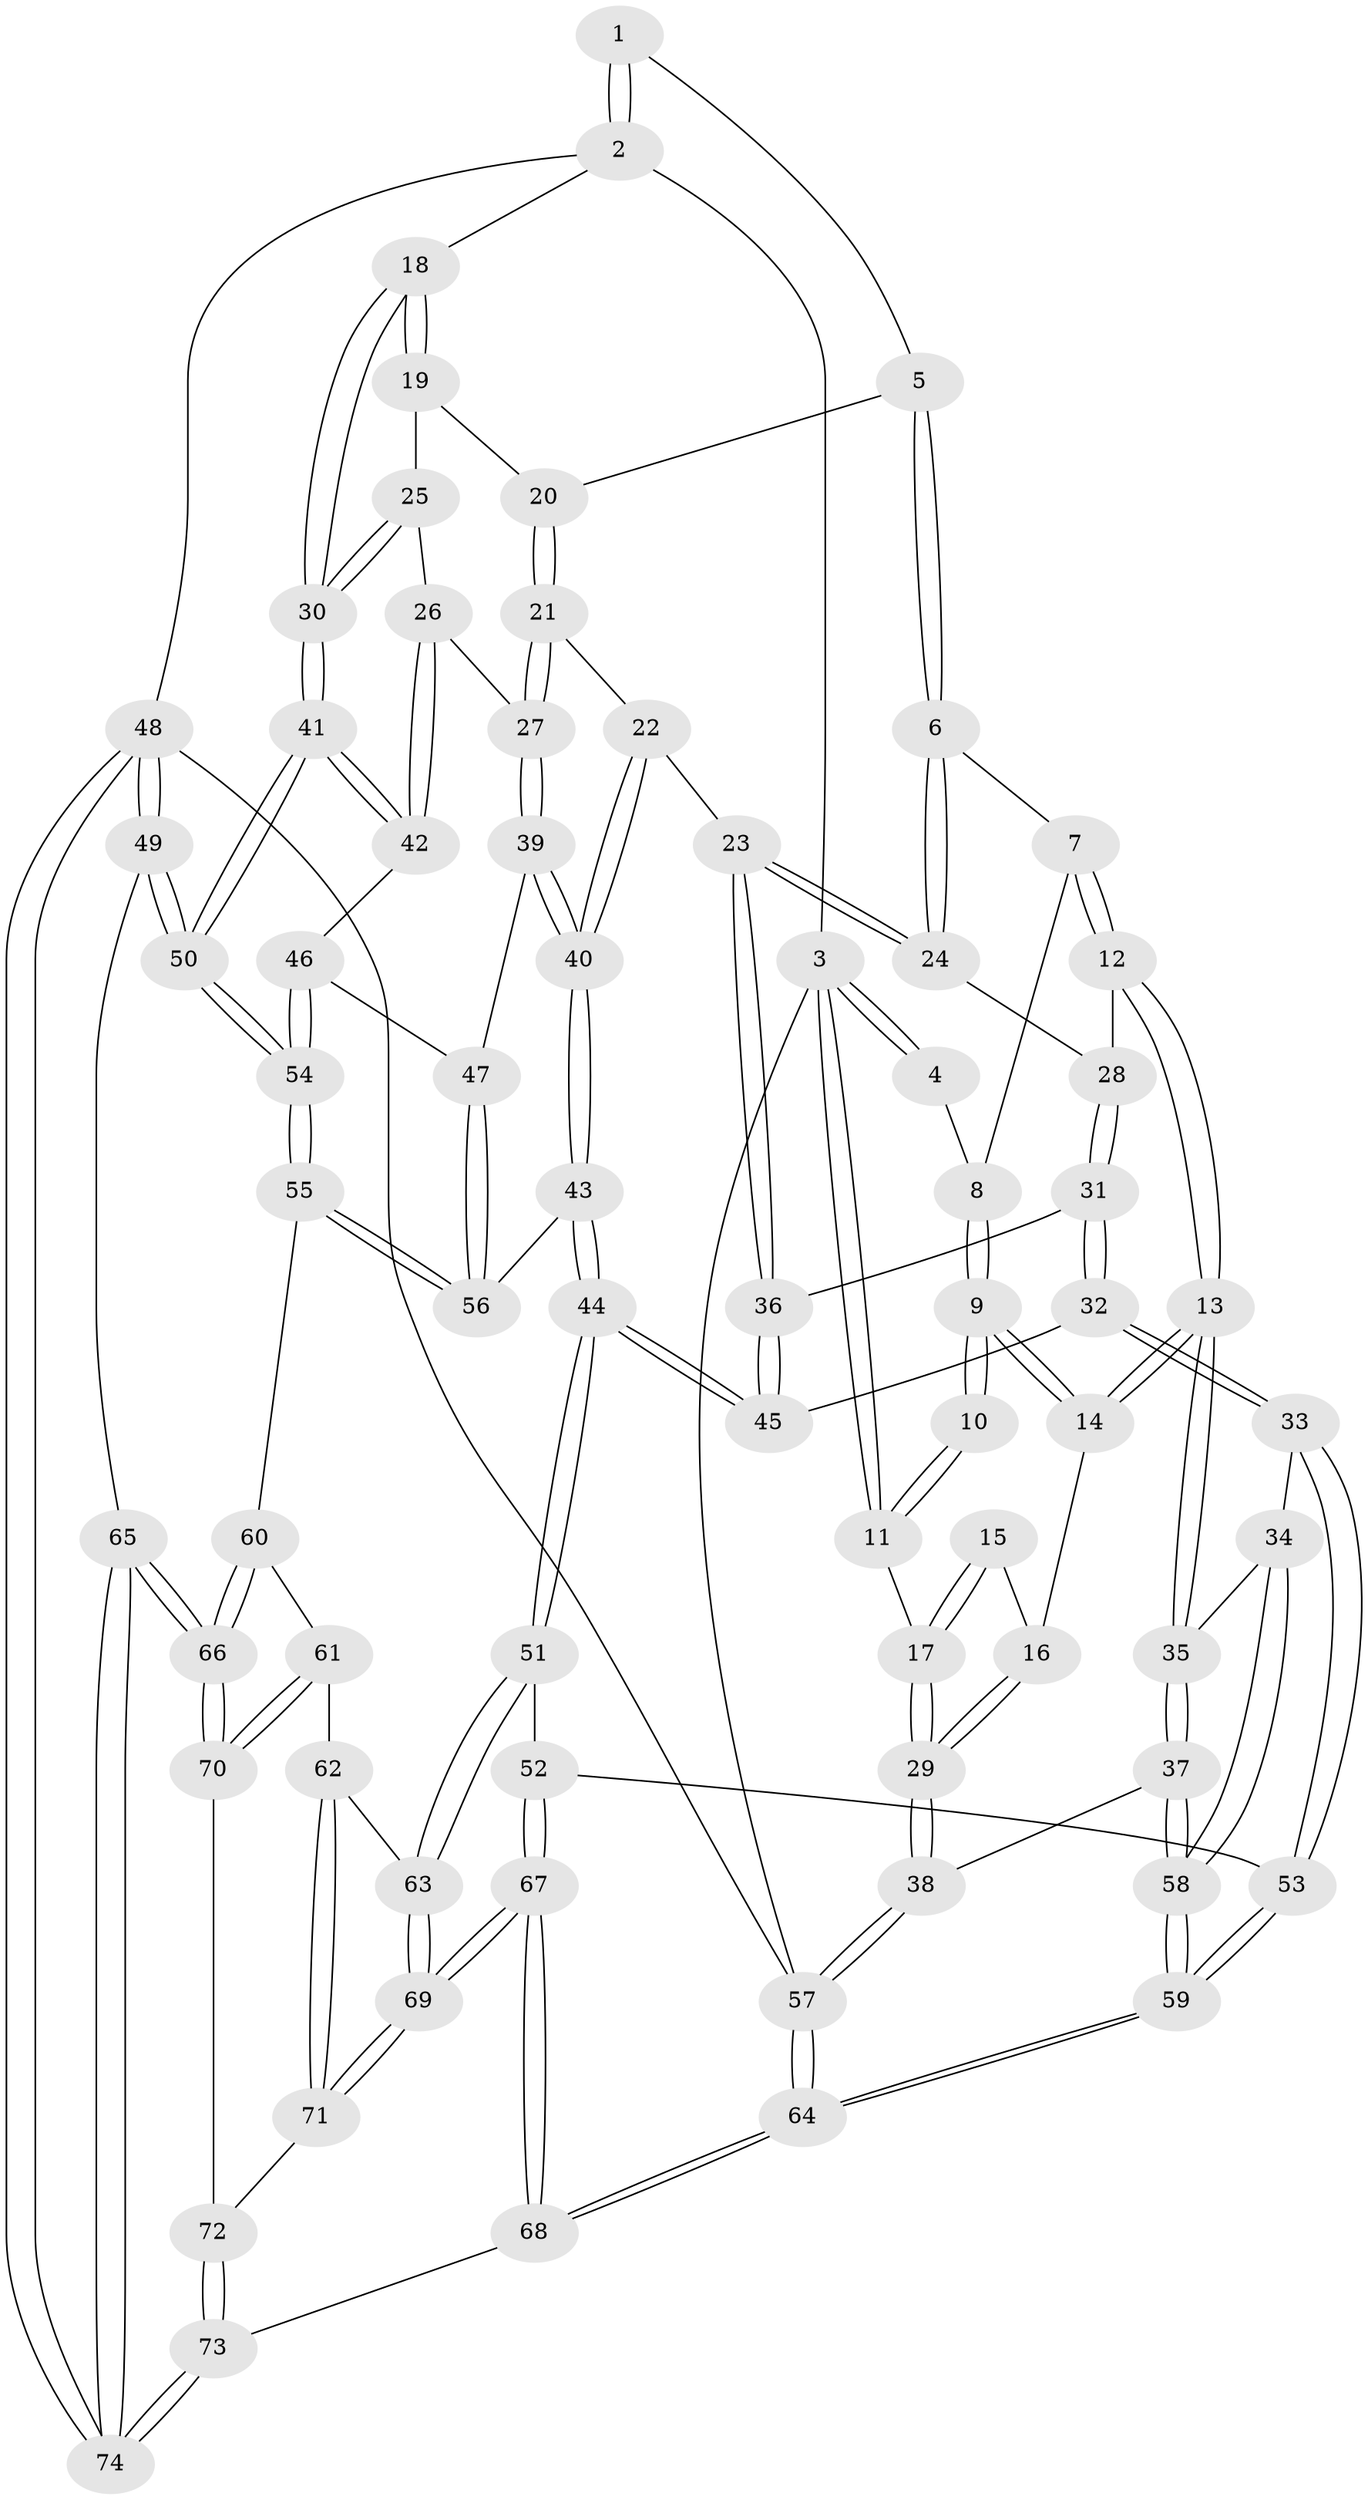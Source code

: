 // Generated by graph-tools (version 1.1) at 2025/03/03/09/25 03:03:29]
// undirected, 74 vertices, 182 edges
graph export_dot {
graph [start="1"]
  node [color=gray90,style=filled];
  1 [pos="+0.7489592807298672+0"];
  2 [pos="+1+0"];
  3 [pos="+0+0"];
  4 [pos="+0.31598495800386645+0"];
  5 [pos="+0.7312517120127443+0"];
  6 [pos="+0.5462969085163828+0.12557309059091712"];
  7 [pos="+0.3393284524977514+0"];
  8 [pos="+0.3163324573682136+0"];
  9 [pos="+0.2182413341343417+0.06475183074681662"];
  10 [pos="+0.02266972781093687+0.0302381847931661"];
  11 [pos="+0+0"];
  12 [pos="+0.4055699349488472+0.16538570777978454"];
  13 [pos="+0.25438648332387015+0.2374869556736368"];
  14 [pos="+0.20085477977467586+0.13201318006762186"];
  15 [pos="+0.07734834860673576+0.09574795496193161"];
  16 [pos="+0.15924590889192086+0.13689044436333553"];
  17 [pos="+0+0.2604105541158444"];
  18 [pos="+1+0"];
  19 [pos="+0.9348512791019359+0.11916605970646611"];
  20 [pos="+0.7397097423128027+0.005219801593050942"];
  21 [pos="+0.7606837093692593+0.19787856415845978"];
  22 [pos="+0.6535665848570441+0.23466536607767927"];
  23 [pos="+0.5809098258577681+0.23779597451349624"];
  24 [pos="+0.5391715884376718+0.14588640035534667"];
  25 [pos="+0.9169433712552734+0.18196815512126888"];
  26 [pos="+0.8197105147566293+0.2274155287603521"];
  27 [pos="+0.7814391230335573+0.21993609801417163"];
  28 [pos="+0.42172056684665016+0.1711996328961801"];
  29 [pos="+0+0.3097235790052078"];
  30 [pos="+1+0.37706856027756613"];
  31 [pos="+0.4498193125227872+0.2833552056387915"];
  32 [pos="+0.37144036531880453+0.35295733210103214"];
  33 [pos="+0.3084093092238385+0.3921831238998109"];
  34 [pos="+0.2569783600349738+0.36534075370820324"];
  35 [pos="+0.24547715233192813+0.3579147526837424"];
  36 [pos="+0.5546153179874725+0.29025902279249494"];
  37 [pos="+0.12841498953469968+0.39508426919442224"];
  38 [pos="+0+0.3823159686604837"];
  39 [pos="+0.747470143997315+0.3786755235352971"];
  40 [pos="+0.6889484364812989+0.41493304223998245"];
  41 [pos="+1+0.41225508130717103"];
  42 [pos="+0.8916536758214657+0.30658890775497555"];
  43 [pos="+0.6206051175286849+0.4790347208872203"];
  44 [pos="+0.6110185105678462+0.48238325701004947"];
  45 [pos="+0.566916125997989+0.3632054751396853"];
  46 [pos="+0.8226063477343626+0.3964829686188728"];
  47 [pos="+0.806095672840887+0.39761830893477607"];
  48 [pos="+1+1"];
  49 [pos="+1+0.7835048133035095"];
  50 [pos="+1+0.5397045919787621"];
  51 [pos="+0.5499253847966581+0.5585041799432698"];
  52 [pos="+0.4931190493101544+0.5746687709424972"];
  53 [pos="+0.4404864944339388+0.5727981462864054"];
  54 [pos="+1+0.5338576946911792"];
  55 [pos="+0.8417216459513539+0.5601026567460916"];
  56 [pos="+0.8259186413211139+0.5491037970088049"];
  57 [pos="+0+1"];
  58 [pos="+0.18781677836788285+0.7669157409512513"];
  59 [pos="+0.1915234260401063+0.8098234353218043"];
  60 [pos="+0.812544331801748+0.6099979794015431"];
  61 [pos="+0.6901915454558001+0.6781489421432002"];
  62 [pos="+0.6659576757331187+0.6739991341065569"];
  63 [pos="+0.6506675341121123+0.661533950452028"];
  64 [pos="+0+1"];
  65 [pos="+0.8609101809200375+0.809688675205355"];
  66 [pos="+0.8546107165706157+0.8043112094230278"];
  67 [pos="+0.5299980316639661+0.8324192595736917"];
  68 [pos="+0.47940318851928804+1"];
  69 [pos="+0.5645646750074901+0.8073316590077714"];
  70 [pos="+0.8516133658446325+0.8028384374688619"];
  71 [pos="+0.6586994751762638+0.7684640605986508"];
  72 [pos="+0.6711508125914036+0.8042236288749985"];
  73 [pos="+0.6044604565712335+1"];
  74 [pos="+0.6515545201925166+1"];
  1 -- 2;
  1 -- 2;
  1 -- 5;
  2 -- 3;
  2 -- 18;
  2 -- 48;
  3 -- 4;
  3 -- 4;
  3 -- 11;
  3 -- 11;
  3 -- 57;
  4 -- 8;
  5 -- 6;
  5 -- 6;
  5 -- 20;
  6 -- 7;
  6 -- 24;
  6 -- 24;
  7 -- 8;
  7 -- 12;
  7 -- 12;
  8 -- 9;
  8 -- 9;
  9 -- 10;
  9 -- 10;
  9 -- 14;
  9 -- 14;
  10 -- 11;
  10 -- 11;
  11 -- 17;
  12 -- 13;
  12 -- 13;
  12 -- 28;
  13 -- 14;
  13 -- 14;
  13 -- 35;
  13 -- 35;
  14 -- 16;
  15 -- 16;
  15 -- 17;
  15 -- 17;
  16 -- 29;
  16 -- 29;
  17 -- 29;
  17 -- 29;
  18 -- 19;
  18 -- 19;
  18 -- 30;
  18 -- 30;
  19 -- 20;
  19 -- 25;
  20 -- 21;
  20 -- 21;
  21 -- 22;
  21 -- 27;
  21 -- 27;
  22 -- 23;
  22 -- 40;
  22 -- 40;
  23 -- 24;
  23 -- 24;
  23 -- 36;
  23 -- 36;
  24 -- 28;
  25 -- 26;
  25 -- 30;
  25 -- 30;
  26 -- 27;
  26 -- 42;
  26 -- 42;
  27 -- 39;
  27 -- 39;
  28 -- 31;
  28 -- 31;
  29 -- 38;
  29 -- 38;
  30 -- 41;
  30 -- 41;
  31 -- 32;
  31 -- 32;
  31 -- 36;
  32 -- 33;
  32 -- 33;
  32 -- 45;
  33 -- 34;
  33 -- 53;
  33 -- 53;
  34 -- 35;
  34 -- 58;
  34 -- 58;
  35 -- 37;
  35 -- 37;
  36 -- 45;
  36 -- 45;
  37 -- 38;
  37 -- 58;
  37 -- 58;
  38 -- 57;
  38 -- 57;
  39 -- 40;
  39 -- 40;
  39 -- 47;
  40 -- 43;
  40 -- 43;
  41 -- 42;
  41 -- 42;
  41 -- 50;
  41 -- 50;
  42 -- 46;
  43 -- 44;
  43 -- 44;
  43 -- 56;
  44 -- 45;
  44 -- 45;
  44 -- 51;
  44 -- 51;
  46 -- 47;
  46 -- 54;
  46 -- 54;
  47 -- 56;
  47 -- 56;
  48 -- 49;
  48 -- 49;
  48 -- 74;
  48 -- 74;
  48 -- 57;
  49 -- 50;
  49 -- 50;
  49 -- 65;
  50 -- 54;
  50 -- 54;
  51 -- 52;
  51 -- 63;
  51 -- 63;
  52 -- 53;
  52 -- 67;
  52 -- 67;
  53 -- 59;
  53 -- 59;
  54 -- 55;
  54 -- 55;
  55 -- 56;
  55 -- 56;
  55 -- 60;
  57 -- 64;
  57 -- 64;
  58 -- 59;
  58 -- 59;
  59 -- 64;
  59 -- 64;
  60 -- 61;
  60 -- 66;
  60 -- 66;
  61 -- 62;
  61 -- 70;
  61 -- 70;
  62 -- 63;
  62 -- 71;
  62 -- 71;
  63 -- 69;
  63 -- 69;
  64 -- 68;
  64 -- 68;
  65 -- 66;
  65 -- 66;
  65 -- 74;
  65 -- 74;
  66 -- 70;
  66 -- 70;
  67 -- 68;
  67 -- 68;
  67 -- 69;
  67 -- 69;
  68 -- 73;
  69 -- 71;
  69 -- 71;
  70 -- 72;
  71 -- 72;
  72 -- 73;
  72 -- 73;
  73 -- 74;
  73 -- 74;
}
